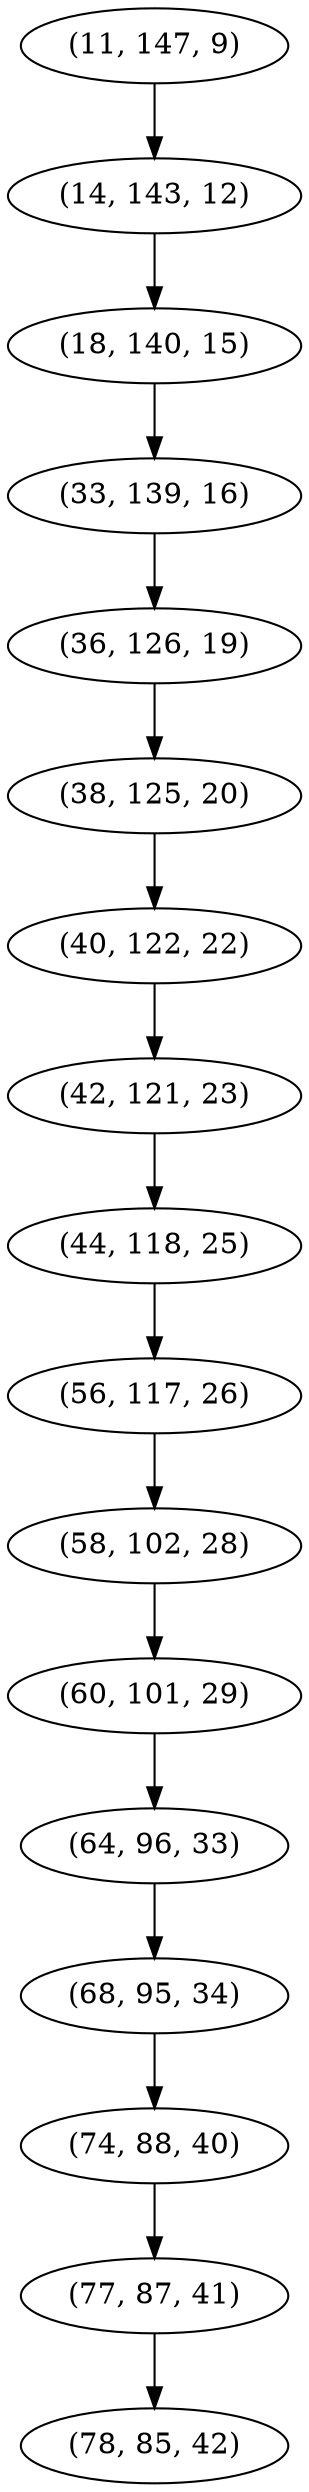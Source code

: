digraph tree {
    "(11, 147, 9)";
    "(14, 143, 12)";
    "(18, 140, 15)";
    "(33, 139, 16)";
    "(36, 126, 19)";
    "(38, 125, 20)";
    "(40, 122, 22)";
    "(42, 121, 23)";
    "(44, 118, 25)";
    "(56, 117, 26)";
    "(58, 102, 28)";
    "(60, 101, 29)";
    "(64, 96, 33)";
    "(68, 95, 34)";
    "(74, 88, 40)";
    "(77, 87, 41)";
    "(78, 85, 42)";
    "(11, 147, 9)" -> "(14, 143, 12)";
    "(14, 143, 12)" -> "(18, 140, 15)";
    "(18, 140, 15)" -> "(33, 139, 16)";
    "(33, 139, 16)" -> "(36, 126, 19)";
    "(36, 126, 19)" -> "(38, 125, 20)";
    "(38, 125, 20)" -> "(40, 122, 22)";
    "(40, 122, 22)" -> "(42, 121, 23)";
    "(42, 121, 23)" -> "(44, 118, 25)";
    "(44, 118, 25)" -> "(56, 117, 26)";
    "(56, 117, 26)" -> "(58, 102, 28)";
    "(58, 102, 28)" -> "(60, 101, 29)";
    "(60, 101, 29)" -> "(64, 96, 33)";
    "(64, 96, 33)" -> "(68, 95, 34)";
    "(68, 95, 34)" -> "(74, 88, 40)";
    "(74, 88, 40)" -> "(77, 87, 41)";
    "(77, 87, 41)" -> "(78, 85, 42)";
}

